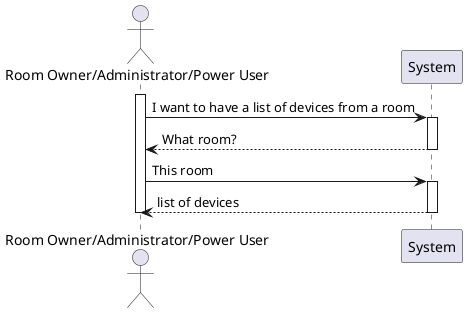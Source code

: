 @startuml
'https://plantuml.com/sequence-diagram

actor "Room Owner/Administrator/Power User" as User

activate User
User -> System: I want to have a list of devices from a room
activate System
System --> User: What room?
deactivate System
User -> System: This room
activate System
System --> User: list of devices
deactivate System
deactivate User


@enduml